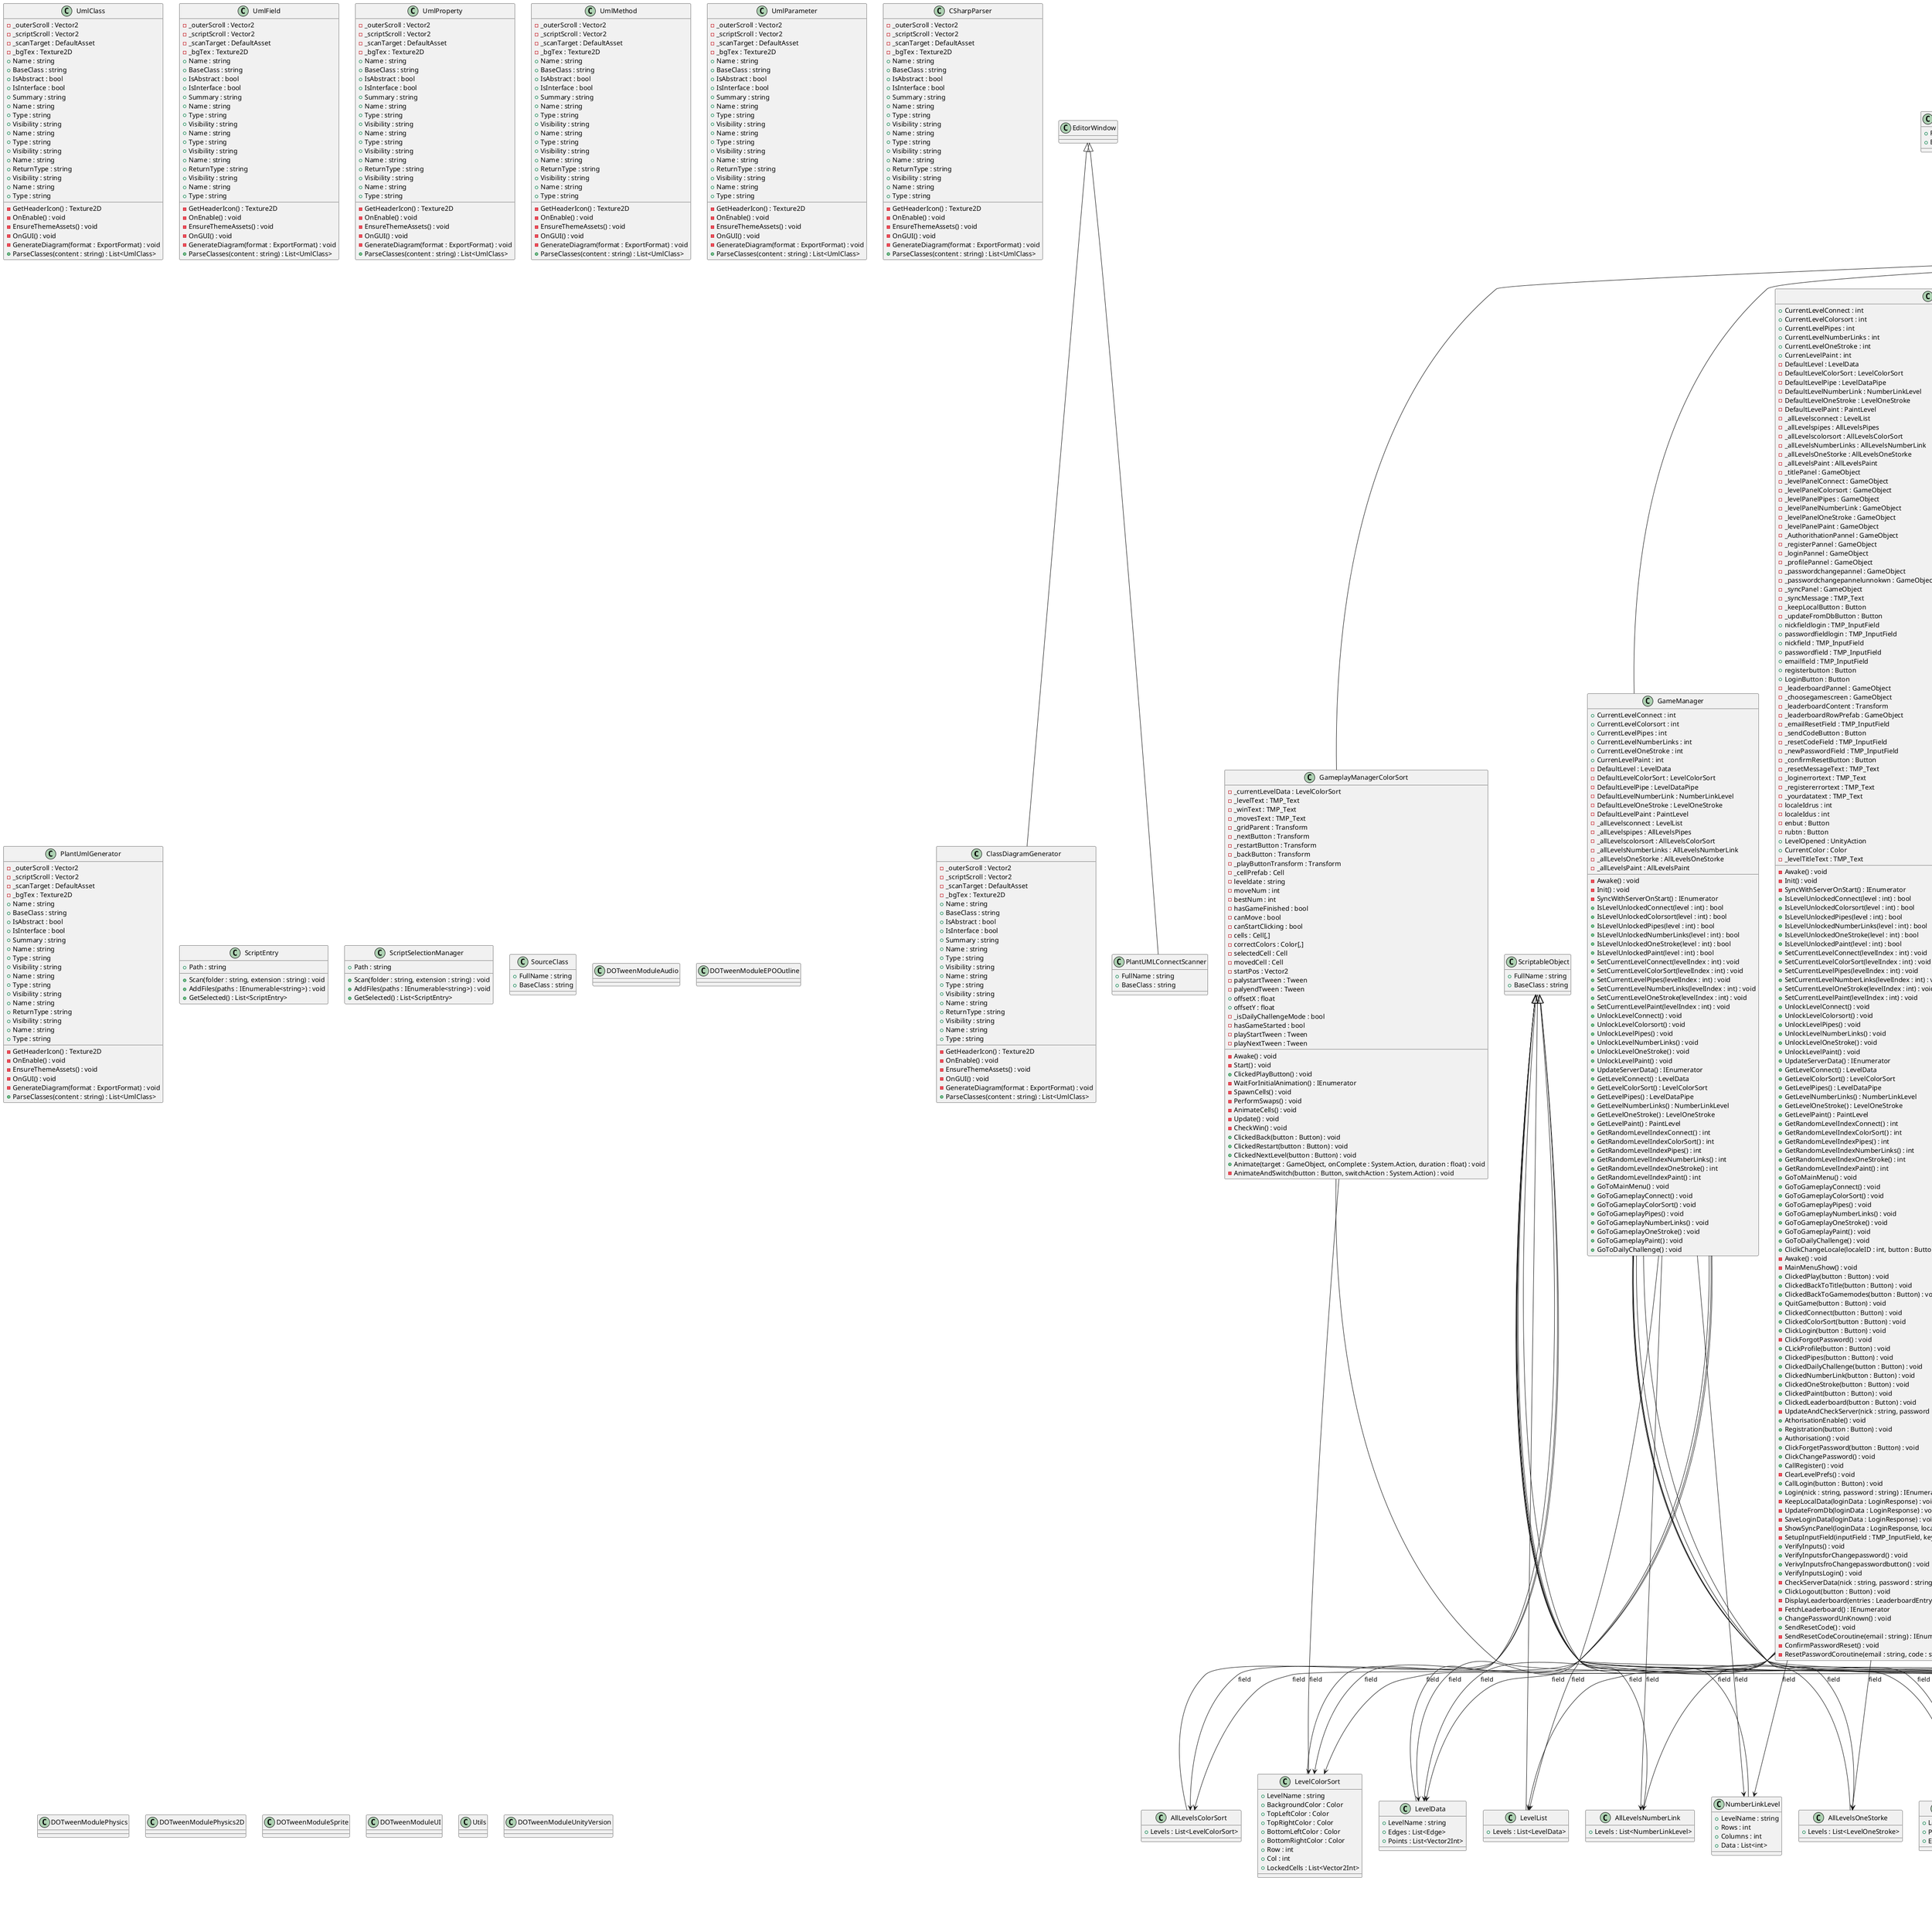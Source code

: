 ﻿@startuml
class ClassDiagramGenerator {
    - _outerScroll : Vector2
    - _scriptScroll : Vector2
    - _scanTarget : DefaultAsset
    - _bgTex : Texture2D
    + Name : string
    + BaseClass : string
    + IsAbstract : bool
    + IsInterface : bool
    + Summary : string
    + Name : string
    + Type : string
    + Visibility : string
    + Name : string
    + Type : string
    + Visibility : string
    + Name : string
    + ReturnType : string
    + Visibility : string
    + Name : string
    + Type : string
    - GetHeaderIcon() : Texture2D
    - OnEnable() : void
    - EnsureThemeAssets() : void
    - OnGUI() : void
    - GenerateDiagram(format : ExportFormat) : void
    + ParseClasses(content : string) : List<UmlClass>
}
class UmlClass {
    - _outerScroll : Vector2
    - _scriptScroll : Vector2
    - _scanTarget : DefaultAsset
    - _bgTex : Texture2D
    + Name : string
    + BaseClass : string
    + IsAbstract : bool
    + IsInterface : bool
    + Summary : string
    + Name : string
    + Type : string
    + Visibility : string
    + Name : string
    + Type : string
    + Visibility : string
    + Name : string
    + ReturnType : string
    + Visibility : string
    + Name : string
    + Type : string
    - GetHeaderIcon() : Texture2D
    - OnEnable() : void
    - EnsureThemeAssets() : void
    - OnGUI() : void
    - GenerateDiagram(format : ExportFormat) : void
    + ParseClasses(content : string) : List<UmlClass>
}
class UmlField {
    - _outerScroll : Vector2
    - _scriptScroll : Vector2
    - _scanTarget : DefaultAsset
    - _bgTex : Texture2D
    + Name : string
    + BaseClass : string
    + IsAbstract : bool
    + IsInterface : bool
    + Summary : string
    + Name : string
    + Type : string
    + Visibility : string
    + Name : string
    + Type : string
    + Visibility : string
    + Name : string
    + ReturnType : string
    + Visibility : string
    + Name : string
    + Type : string
    - GetHeaderIcon() : Texture2D
    - OnEnable() : void
    - EnsureThemeAssets() : void
    - OnGUI() : void
    - GenerateDiagram(format : ExportFormat) : void
    + ParseClasses(content : string) : List<UmlClass>
}
class UmlProperty {
    - _outerScroll : Vector2
    - _scriptScroll : Vector2
    - _scanTarget : DefaultAsset
    - _bgTex : Texture2D
    + Name : string
    + BaseClass : string
    + IsAbstract : bool
    + IsInterface : bool
    + Summary : string
    + Name : string
    + Type : string
    + Visibility : string
    + Name : string
    + Type : string
    + Visibility : string
    + Name : string
    + ReturnType : string
    + Visibility : string
    + Name : string
    + Type : string
    - GetHeaderIcon() : Texture2D
    - OnEnable() : void
    - EnsureThemeAssets() : void
    - OnGUI() : void
    - GenerateDiagram(format : ExportFormat) : void
    + ParseClasses(content : string) : List<UmlClass>
}
class UmlMethod {
    - _outerScroll : Vector2
    - _scriptScroll : Vector2
    - _scanTarget : DefaultAsset
    - _bgTex : Texture2D
    + Name : string
    + BaseClass : string
    + IsAbstract : bool
    + IsInterface : bool
    + Summary : string
    + Name : string
    + Type : string
    + Visibility : string
    + Name : string
    + Type : string
    + Visibility : string
    + Name : string
    + ReturnType : string
    + Visibility : string
    + Name : string
    + Type : string
    - GetHeaderIcon() : Texture2D
    - OnEnable() : void
    - EnsureThemeAssets() : void
    - OnGUI() : void
    - GenerateDiagram(format : ExportFormat) : void
    + ParseClasses(content : string) : List<UmlClass>
}
class UmlParameter {
    - _outerScroll : Vector2
    - _scriptScroll : Vector2
    - _scanTarget : DefaultAsset
    - _bgTex : Texture2D
    + Name : string
    + BaseClass : string
    + IsAbstract : bool
    + IsInterface : bool
    + Summary : string
    + Name : string
    + Type : string
    + Visibility : string
    + Name : string
    + Type : string
    + Visibility : string
    + Name : string
    + ReturnType : string
    + Visibility : string
    + Name : string
    + Type : string
    - GetHeaderIcon() : Texture2D
    - OnEnable() : void
    - EnsureThemeAssets() : void
    - OnGUI() : void
    - GenerateDiagram(format : ExportFormat) : void
    + ParseClasses(content : string) : List<UmlClass>
}
class CSharpParser {
    - _outerScroll : Vector2
    - _scriptScroll : Vector2
    - _scanTarget : DefaultAsset
    - _bgTex : Texture2D
    + Name : string
    + BaseClass : string
    + IsAbstract : bool
    + IsInterface : bool
    + Summary : string
    + Name : string
    + Type : string
    + Visibility : string
    + Name : string
    + Type : string
    + Visibility : string
    + Name : string
    + ReturnType : string
    + Visibility : string
    + Name : string
    + Type : string
    - GetHeaderIcon() : Texture2D
    - OnEnable() : void
    - EnsureThemeAssets() : void
    - OnGUI() : void
    - GenerateDiagram(format : ExportFormat) : void
    + ParseClasses(content : string) : List<UmlClass>
}
class PlantUmlGenerator {
    - _outerScroll : Vector2
    - _scriptScroll : Vector2
    - _scanTarget : DefaultAsset
    - _bgTex : Texture2D
    + Name : string
    + BaseClass : string
    + IsAbstract : bool
    + IsInterface : bool
    + Summary : string
    + Name : string
    + Type : string
    + Visibility : string
    + Name : string
    + Type : string
    + Visibility : string
    + Name : string
    + ReturnType : string
    + Visibility : string
    + Name : string
    + Type : string
    - GetHeaderIcon() : Texture2D
    - OnEnable() : void
    - EnsureThemeAssets() : void
    - OnGUI() : void
    - GenerateDiagram(format : ExportFormat) : void
    + ParseClasses(content : string) : List<UmlClass>
}
class ScriptEntry {
    + Path : string
    + Scan(folder : string, extension : string) : void
    + AddFiles(paths : IEnumerable<string>) : void
    + GetSelected() : List<ScriptEntry>
}
class ScriptSelectionManager {
    + Path : string
    + Scan(folder : string, extension : string) : void
    + AddFiles(paths : IEnumerable<string>) : void
    + GetSelected() : List<ScriptEntry>
}
class AllLevelsColorSort {
    + Levels : List<LevelColorSort>
}
class LevelColorSort {
    + LevelName : string
    + BackgroundColor : Color
    + TopLeftColor : Color
    + TopRightColor : Color
    + BottomLeftColor : Color
    + BottomRightColor : Color
    + Row : int
    + Col : int
    + LockedCells : List<Vector2Int>
}
class LevelData {
    + LevelName : string
    + Edges : List<Edge>
    + Points : List<Vector2Int>
}
class LevelList {
    + Levels : List<LevelData>
}
class AllLevelsNumberLink {
    + Levels : List<NumberLinkLevel>
}
class NumberLinkLevel {
    + LevelName : string
    + Rows : int
    + Columns : int
    + Data : List<int>
}
class AllLevelsOneStorke {
    + Levels : List<LevelOneStroke>
}
class LevelOneStroke {
    + LevelName : string
    + Points : List<Vector4>
    + Edges : List<Vector2Int>
}
class AllLevelsPaint {
    + Levels : List<PaintLevel>
}
class PaintLevel {
    + LevelName : string
    + Row : int
    + Col : int
    + Start : Vector2Int
    + Data : List<int>
}
class AllLevelsPipes {
    + LevelsPipes : List<LevelDataPipe>
}
class LevelDataPipe {
    + LevelName : string
    + Row : int
    + Col : int
    + Data : List<int>
}
class PlantUMLConnectScanner {
    + FullName : string
    + BaseClass : string
}
class SourceClass {
    + FullName : string
    + BaseClass : string
}
class MonoBehaviour {
    + FullName : string
    + BaseClass : string
}
class ScriptableObject {
    + FullName : string
    + BaseClass : string
}
class CertificateHandler {
    + FullName : string
    + BaseClass : string
}
class DOTweenModuleAudio {
}
class DOTweenModuleEPOOutline {
}
class DOTweenModulePhysics {
}
class DOTweenModulePhysics2D {
}
class DOTweenModuleSprite {
}
class DOTweenModuleUI {
}
class Utils {
}
class DOTweenModuleUnityVersion {
}
' DOTweenModuleUnityVersion: </summary>
class DOTweenCYInstruction {
}
class WaitForCompletion {
}
class WaitForRewind {
}
class WaitForKill {
}
class WaitForElapsedLoops {
}
class WaitForPosition {
}
class WaitForStart {
}
class DOTweenModuleUtils {
}
' DOTweenModuleUtils: </summary>
class Physics {
}
class AnimationDotWeen {
    - playStartTween : Tween
    - playNextTween : Tween
    + Animate(target : GameObject, onComplete : System.Action, duration : float) : void
    + AnimateAndSwitch(button : Button, switchAction : System.Action) : void
}
class for {
}
class DBManager {
}
' DBManager: </summary>
class GameManager {
    + CurrentLevelConnect : int
    + CurrentLevelColorsort : int
    + CurrentLevelPipes : int
    + CurrentLevelNumberLinks : int
    + CurrentLevelOneStroke : int
    + CurrenLevelPaint : int
    - DefaultLevel : LevelData
    - DefaultLevelColorSort : LevelColorSort
    - DefaultLevelPipe : LevelDataPipe
    - DefaultLevelNumberLink : NumberLinkLevel
    - DefaultLevelOneStroke : LevelOneStroke
    - DefaultLevelPaint : PaintLevel
    - _allLevelsconnect : LevelList
    - _allLevelspipes : AllLevelsPipes
    - _allLevelscolorsort : AllLevelsColorSort
    - _allLevelsNumberLinks : AllLevelsNumberLink
    - _allLevelsOneStorke : AllLevelsOneStorke
    - _allLevelsPaint : AllLevelsPaint
    - Awake() : void
    - Init() : void
    - SyncWithServerOnStart() : IEnumerator
    + IsLevelUnlockedConnect(level : int) : bool
    + IsLevelUnlockedColorsort(level : int) : bool
    + IsLevelUnlockedPipes(level : int) : bool
    + IsLevelUnlockedNumberLinks(level : int) : bool
    + IsLevelUnlockedOneStroke(level : int) : bool
    + IsLevelUnlockedPaint(level : int) : bool
    + SetCurrentLevelConnect(levelIndex : int) : void
    + SetCurrentLevelColorSort(levelIndex : int) : void
    + SetCurrentLevelPipes(levelIndex : int) : void
    + SetCurrentLevelNumberLinks(levelIndex : int) : void
    + SetCurrentLevelOneStroke(levelIndex : int) : void
    + SetCurrentLevelPaint(levelIndex : int) : void
    + UnlockLevelConnect() : void
    + UnlockLevelColorsort() : void
    + UnlockLevelPipes() : void
    + UnlockLevelNumberLinks() : void
    + UnlockLevelOneStroke() : void
    + UnlockLevelPaint() : void
    + UpdateServerData() : IEnumerator
    + GetLevelConnect() : LevelData
    + GetLevelColorSort() : LevelColorSort
    + GetLevelPipes() : LevelDataPipe
    + GetLevelNumberLinks() : NumberLinkLevel
    + GetLevelOneStroke() : LevelOneStroke
    + GetLevelPaint() : PaintLevel
    + GetRandomLevelIndexConnect() : int
    + GetRandomLevelIndexColorSort() : int
    + GetRandomLevelIndexPipes() : int
    + GetRandomLevelIndexNumberLinks() : int
    + GetRandomLevelIndexOneStroke() : int
    + GetRandomLevelIndexPaint() : int
    + GoToMainMenu() : void
    + GoToGameplayConnect() : void
    + GoToGameplayColorSort() : void
    + GoToGameplayPipes() : void
    + GoToGameplayNumberLinks() : void
    + GoToGameplayOneStroke() : void
    + GoToGameplayPaint() : void
    + GoToDailyChallenge() : void
}
' GameManager: </summary>
class BypassCertificate {
    + CurrentLevelConnect : int
    + CurrentLevelColorsort : int
    + CurrentLevelPipes : int
    + CurrentLevelNumberLinks : int
    + CurrentLevelOneStroke : int
    + CurrenLevelPaint : int
    - DefaultLevel : LevelData
    - DefaultLevelColorSort : LevelColorSort
    - DefaultLevelPipe : LevelDataPipe
    - DefaultLevelNumberLink : NumberLinkLevel
    - DefaultLevelOneStroke : LevelOneStroke
    - DefaultLevelPaint : PaintLevel
    - _allLevelsconnect : LevelList
    - _allLevelspipes : AllLevelsPipes
    - _allLevelscolorsort : AllLevelsColorSort
    - _allLevelsNumberLinks : AllLevelsNumberLink
    - _allLevelsOneStorke : AllLevelsOneStorke
    - _allLevelsPaint : AllLevelsPaint
    - Awake() : void
    - Init() : void
    - SyncWithServerOnStart() : IEnumerator
    + IsLevelUnlockedConnect(level : int) : bool
    + IsLevelUnlockedColorsort(level : int) : bool
    + IsLevelUnlockedPipes(level : int) : bool
    + IsLevelUnlockedNumberLinks(level : int) : bool
    + IsLevelUnlockedOneStroke(level : int) : bool
    + IsLevelUnlockedPaint(level : int) : bool
    + SetCurrentLevelConnect(levelIndex : int) : void
    + SetCurrentLevelColorSort(levelIndex : int) : void
    + SetCurrentLevelPipes(levelIndex : int) : void
    + SetCurrentLevelNumberLinks(levelIndex : int) : void
    + SetCurrentLevelOneStroke(levelIndex : int) : void
    + SetCurrentLevelPaint(levelIndex : int) : void
    + UnlockLevelConnect() : void
    + UnlockLevelColorsort() : void
    + UnlockLevelPipes() : void
    + UnlockLevelNumberLinks() : void
    + UnlockLevelOneStroke() : void
    + UnlockLevelPaint() : void
    + UpdateServerData() : IEnumerator
    + GetLevelConnect() : LevelData
    + GetLevelColorSort() : LevelColorSort
    + GetLevelPipes() : LevelDataPipe
    + GetLevelNumberLinks() : NumberLinkLevel
    + GetLevelOneStroke() : LevelOneStroke
    + GetLevelPaint() : PaintLevel
    + GetRandomLevelIndexConnect() : int
    + GetRandomLevelIndexColorSort() : int
    + GetRandomLevelIndexPipes() : int
    + GetRandomLevelIndexNumberLinks() : int
    + GetRandomLevelIndexOneStroke() : int
    + GetRandomLevelIndexPaint() : int
    + GoToMainMenu() : void
    + GoToGameplayConnect() : void
    + GoToGameplayColorSort() : void
    + GoToGameplayPipes() : void
    + GoToGameplayNumberLinks() : void
    + GoToGameplayOneStroke() : void
    + GoToGameplayPaint() : void
    + GoToDailyChallenge() : void
}
class MainMenuManager {
    - _titlePanel : GameObject
    - _levelPanelConnect : GameObject
    - _levelPanelColorsort : GameObject
    - _levelPanelPipes : GameObject
    - _levelPanelNumberLink : GameObject
    - _levelPanelOneStroke : GameObject
    - _levelPanelPaint : GameObject
    - _AuthorithationPannel : GameObject
    - _registerPannel : GameObject
    - _loginPannel : GameObject
    - _profilePannel : GameObject
    - _passwordchangepannel : GameObject
    - _passwordchangepannelunnokwn : GameObject
    - _syncPanel : GameObject
    - _syncMessage : TMP_Text
    - _keepLocalButton : Button
    - _updateFromDbButton : Button
    + nickfieldlogin : TMP_InputField
    + passwordfieldlogin : TMP_InputField
    + nickfield : TMP_InputField
    + passwordfield : TMP_InputField
    + emailfield : TMP_InputField
    + registerbutton : Button
    + LoginButton : Button
    - _leaderboardPannel : GameObject
    - _choosegamescreen : GameObject
    - _leaderboardContent : Transform
    - _leaderboardRowPrefab : GameObject
    - _emailResetField : TMP_InputField
    - _sendCodeButton : Button
    - _resetCodeField : TMP_InputField
    - _newPasswordField : TMP_InputField
    - _confirmResetButton : Button
    - _resetMessageText : TMP_Text
    - _loginerrortext : TMP_Text
    - _registererrortext : TMP_Text
    - _yourdatatext : TMP_Text
    - localeIdrus : int
    - localeIdus : int
    - enbut : Button
    - rubtn : Button
    + LevelOpened : UnityAction
    + CurrentColor : Color
    - _levelTitleText : TMP_Text
    + CliclkChangeLocale(localeID : int, button : Button) : void
    - Awake() : void
    - MainMenuShow() : void
    + ClickedPlay(button : Button) : void
    + ClickedBackToTitle(button : Button) : void
    + ClickedBackToGamemodes(button : Button) : void
    + QuitGame(button : Button) : void
    + ClickedConnect(button : Button) : void
    + ClickedColorSort(button : Button) : void
    + ClickLogin(button : Button) : void
    - ClickForgotPassword() : void
    + CLickProfile(button : Button) : void
    + ClickedPipes(button : Button) : void
    + ClickedDailyChallenge(button : Button) : void
    + ClickedNumberLink(button : Button) : void
    + ClickedOneStroke(button : Button) : void
    + ClickedPaint(button : Button) : void
    + ClickedLeaderboard(button : Button) : void
    - UpdateAndCheckServer(nick : string, password : string) : IEnumerator
    + AthorisationEnable() : void
    + Registration(button : Button) : void
    + Authorisation() : void
    + ClickForgetPassword(button : Button) : void
    + ClickChangePassword() : void
    + CallRegister() : void
    - ClearLevelPrefs() : void
    + CallLogin(button : Button) : void
    + Login(nick : string, password : string) : IEnumerator
    - KeepLocalData(loginData : LoginResponse) : void
    - UpdateFromDb(loginData : LoginResponse) : void
    - SaveLoginData(loginData : LoginResponse) : void
    - ShowSyncPanel(loginData : LoginResponse, localColorsort : int, localConnect : int, localPipes : int) : void
    - SetupInputField(inputField : TMP_InputField, keyboardType : TouchScreenKeyboardType, isPassword : bool) : void
    + VerifyInputs() : void
    + VerifyInputsforChangepassword() : void
    + VerivyInputsfroChangepasswordbutton() : void
    + VerifyInputsLogin() : void
    - CheckServerData(nick : string, password : string) : IEnumerator
    + ClickLogout(button : Button) : void
    - DisplayLeaderboard(entries : LeaderboardEntry[]) : void
    - FetchLeaderboard() : IEnumerator
    + ChangePasswordUnKnown() : void
    + SendResetCode() : void
    - SendResetCodeCoroutine(email : string) : IEnumerator
    - ConfirmPasswordReset() : void
    - ResetPasswordCoroutine(email : string, code : string, newPassword : string) : IEnumerator
}
' MainMenuManager: </summary>
class BypassCertificate {
    - _titlePanel : GameObject
    - _levelPanelConnect : GameObject
    - _levelPanelColorsort : GameObject
    - _levelPanelPipes : GameObject
    - _levelPanelNumberLink : GameObject
    - _levelPanelOneStroke : GameObject
    - _levelPanelPaint : GameObject
    - _AuthorithationPannel : GameObject
    - _registerPannel : GameObject
    - _loginPannel : GameObject
    - _profilePannel : GameObject
    - _passwordchangepannel : GameObject
    - _passwordchangepannelunnokwn : GameObject
    - _syncPanel : GameObject
    - _syncMessage : TMP_Text
    - _keepLocalButton : Button
    - _updateFromDbButton : Button
    + nickfieldlogin : TMP_InputField
    + passwordfieldlogin : TMP_InputField
    + nickfield : TMP_InputField
    + passwordfield : TMP_InputField
    + emailfield : TMP_InputField
    + registerbutton : Button
    + LoginButton : Button
    - _leaderboardPannel : GameObject
    - _choosegamescreen : GameObject
    - _leaderboardContent : Transform
    - _leaderboardRowPrefab : GameObject
    - _emailResetField : TMP_InputField
    - _sendCodeButton : Button
    - _resetCodeField : TMP_InputField
    - _newPasswordField : TMP_InputField
    - _confirmResetButton : Button
    - _resetMessageText : TMP_Text
    - _loginerrortext : TMP_Text
    - _registererrortext : TMP_Text
    - _yourdatatext : TMP_Text
    - localeIdrus : int
    - localeIdus : int
    - enbut : Button
    - rubtn : Button
    + LevelOpened : UnityAction
    + CurrentColor : Color
    - _levelTitleText : TMP_Text
    + CliclkChangeLocale(localeID : int, button : Button) : void
    - Awake() : void
    - MainMenuShow() : void
    + ClickedPlay(button : Button) : void
    + ClickedBackToTitle(button : Button) : void
    + ClickedBackToGamemodes(button : Button) : void
    + QuitGame(button : Button) : void
    + ClickedConnect(button : Button) : void
    + ClickedColorSort(button : Button) : void
    + ClickLogin(button : Button) : void
    - ClickForgotPassword() : void
    + CLickProfile(button : Button) : void
    + ClickedPipes(button : Button) : void
    + ClickedDailyChallenge(button : Button) : void
    + ClickedNumberLink(button : Button) : void
    + ClickedOneStroke(button : Button) : void
    + ClickedPaint(button : Button) : void
    + ClickedLeaderboard(button : Button) : void
    - UpdateAndCheckServer(nick : string, password : string) : IEnumerator
    + AthorisationEnable() : void
    + Registration(button : Button) : void
    + Authorisation() : void
    + ClickForgetPassword(button : Button) : void
    + ClickChangePassword() : void
    + CallRegister() : void
    - ClearLevelPrefs() : void
    + CallLogin(button : Button) : void
    + Login(nick : string, password : string) : IEnumerator
    - KeepLocalData(loginData : LoginResponse) : void
    - UpdateFromDb(loginData : LoginResponse) : void
    - SaveLoginData(loginData : LoginResponse) : void
    - ShowSyncPanel(loginData : LoginResponse, localColorsort : int, localConnect : int, localPipes : int) : void
    - SetupInputField(inputField : TMP_InputField, keyboardType : TouchScreenKeyboardType, isPassword : bool) : void
    + VerifyInputs() : void
    + VerifyInputsforChangepassword() : void
    + VerivyInputsfroChangepasswordbutton() : void
    + VerifyInputsLogin() : void
    - CheckServerData(nick : string, password : string) : IEnumerator
    + ClickLogout(button : Button) : void
    - DisplayLeaderboard(entries : LeaderboardEntry[]) : void
    - FetchLeaderboard() : IEnumerator
    + ChangePasswordUnKnown() : void
    + SendResetCode() : void
    - SendResetCodeCoroutine(email : string) : IEnumerator
    - ConfirmPasswordReset() : void
    - ResetPasswordCoroutine(email : string, code : string, newPassword : string) : IEnumerator
}
class SoundManager {
    - _effectSource : AudioSource
    - Awake() : void
    + PlaySound(clip : AudioClip) : void
}
class Cell {
    + Color : Color
    + Position : Vector2Int
    + startAnimation : Tween
    + startMoveAnimation : Tween
    + selectedMoveAnimation : Tween
    + moveAnimation : Tween
    - _bgSprite : SpriteRenderer
    - _lockIcon : SpriteRenderer
    - _isLocked : bool
    + Init(color : Color, x : int, y : int, offsetX : float, offsetY : float, isLocked : bool) : void
    + AnimateStartPosition(offsetX : float, offsetY : float) : void
    + GameFinished() : void
    + SelectedMoveStart() : void
    + SelectedMoveEnd() : void
    + SelectedMove(offset : Vector2) : void
    + MoveEnd() : void
    - UpdateLockIcon() : void
}
' Cell: </summary>
class GameplayManagerColorSort {
    - _currentLevelData : LevelColorSort
    - _levelText : TMP_Text
    - _winText : TMP_Text
    - _movesText : TMP_Text
    - _gridParent : Transform
    - _nextButton : Transform
    - _restartButton : Transform
    - _backButton : Transform
    - _playButtonTransform : Transform
    - _cellPrefab : Cell
    - leveldate : string
    - moveNum : int
    - bestNum : int
    - hasGameFinished : bool
    - canMove : bool
    - canStartClicking : bool
    - cells : Cell[,]
    - correctColors : Color[,]
    - selectedCell : Cell
    - movedCell : Cell
    - startPos : Vector2
    - palystartTween : Tween
    - palyendTween : Tween
    + offsetX : float
    + offsetY : float
    - _isDailyChallengeMode : bool
    - hasGameStarted : bool
    - playStartTween : Tween
    - playNextTween : Tween
    - Awake() : void
    - Start() : void
    + ClickedPlayButton() : void
    - WaitForInitialAnimation() : IEnumerator
    - SpawnCells() : void
    - PerformSwaps() : void
    - AnimateCells() : void
    - Update() : void
    - CheckWin() : void
    + ClickedBack(button : Button) : void
    + ClickedRestart(button : Button) : void
    + ClickedNextLevel(button : Button) : void
    + Animate(target : GameObject, onComplete : System.Action, duration : float) : void
    - AnimateAndSwitch(button : Button, switchAction : System.Action) : void
}
' GameplayManagerColorSort: </summary>
class LevelButtonColorsort {
    - _button : Button
    - _inactiveColor : Color
    - _image : Image
    - isLevelUnlocked : bool
    - currentLevel : int
    - Awake() : void
    - OnEnable() : void
    - OnDisable() : void
    - LevelOpened() : void
    - Clicked() : void
}
class GameplayManager {
    + hasGameFinished : bool
    - playStartTween : Tween
    - playNextTween : Tween
    - _titleText : TMP_Text
    - _clickHighlight : SpriteRenderer
    - _nextLevelButton : GameObject
    - _restartButton : GameObject
    - _backButton : GameObject
    - _isDailyChallengeMode : bool
    - CurrentLevelData : LevelData
    - _nodePrefab : Node
    - _nodes : List<Node>
    + NodeColors : List<Color>
    - startNode : Node
    - Awake() : void
    - SpawndBoard() : void
    - AdjustCameraToFitBoard(currentLevelSize : int) : void
    - SpawnNodes() : void
    + GetHighLightColor(colorId : int) : Color
    + GetColorId(i : int, j : int) : int
    - Update() : void
    - IsWithinBoardBounds(position : Vector2Int) : bool
    - CheckWin() : void
    - AreNodesConnected(start : Node, end : Node, visited : HashSet<Node>) : bool
    + ClickedBack(button : Button) : void
    + ClickedRestart(button : Button) : void
    + ClickedNextLevel(button : Button) : void
    + Animate(target : GameObject, onComplete : System.Action, duration : float) : void
    - AnimateAndSwitch(button : Button, switchAction : System.Action) : void
}
' GameplayManager: </summary>
class LevelButtonConnect {
    - _button : Button
    - _inactiveColor : Color
    - _image : Image
    - isLevelUnlocked : bool
    - currentLevel : int
    - Awake() : void
    - OnEnable() : void
    - OnDisable() : void
    - LevelOpened() : void
    - Clicked() : void
}
' LevelButtonConnect: </summary>
class Node {
    - _point : GameObject
    - _topEdge : GameObject
    - _bottomEdge : GameObject
    - _leftEdge : GameObject
    - _rightEdge : GameObject
    - _highlight : GameObject
    + colorId : int
    + ConnectedNodes : List<Node>
    + Pos2D : Vector2Int { get; set; }
    ~ Init() : void
    + SetColorForPoint(colorIdForSpawnNode : int) : void
    + SetEdge(offset : Vector2Int, node : Node) : void
    + UpdateInput(connectedNode : Node) : void
    - WouldCreateCycle(connectedNode : Node) : bool
    - CheckCycle(node : Node, visited : HashSet<Node>) : bool
    - AddEdge(connectedNode : Node) : void
    - DeleteChain(startNode : Node, visited : HashSet<Node>) : void
    - RemoveEdge(node : Node) : void
    - RemoveConnection(startNode : Node, targetNode : Node) : void
    - RemoveChainToStart(targetNode : Node) : void
    - DeleteNode() : void
    + IsConnectedToEndNode(checkedNode : List<Node>) : bool
    - FindStartNode(node : Node, visited : HashSet<Node>) : Node
    - CollectChainToTarget(current : Node, target : Node, nodesToRemove : List<Node>, visited : HashSet<Node>) : void
    ~ SolveHighlight() : void
    - CollectChain(current : Node, visited : HashSet<Node>, allNodes : List<Node>) : void
}
class LeaderboardEntry {
    + Nick : string { get; set; }
    + TotalScore : int { get; set; }
}
class LeaderboardResponse {
    + Status : string { get; set; }
    + Leaderboard : LeaderboardEntry[] { get; set; }
}
' LeaderboardResponse: </summary>
class LoginResponse {
    + Status : string { get; set; }
    + Nick : string { get; set; }
    + Email : string { get; set; }
    + InfinityScore : int { get; set; }
    + ColorsortLevels : int { get; set; }
    + LevelScore : int { get; set; }
    + ConnectLevels : int { get; set; }
    + PipesLevels : int { get; set; }
    + NumberLinksLevels : int { get; set; }
    + OneStrokeLevels : int { get; set; }
    + PaintLevels : int { get; set; }
}
' LoginResponse: </summary>
class ResetResponse {
    + Status : string { get; set; }
    + Message : string { get; set; }
}
' ResetResponse: </summary>
class UpdateResponse {
    + Status : string { get; set; }
    + Message : string { get; set; }
}
class DailyChallengeManager {
    - _timerText : TMP_Text
    - _winText : TMP_Text
    - _challengeUI : GameObject
    - playStartTween : Tween
    - _timer : float
    - _isTimerRunning : bool
    - _CurrentModeIndex : int
    - _hasChallengeFinished : bool
    - _pipesLevel : int
    - _colorSortLevel : int
    - _connectLevel : int
    - _oneStrokeLevel : int
    - _paintLevel : int
    - _numberlinkLevel : int
    - Awake() : void
    - Start() : void
    - Update() : void
    - StartChallenge() : void
    - ClearPreviousLevelObjects() : void
    - LoadCurrentMode() : void
    + OnModeCompleted() : void
    - CompleteChallenge() : void
    - UpdateServerAndReturn() : IEnumerator
    - CalculateDailyScore(timeTaken : float) : int
    - UpdateTimerText() : void
    - IsChallengeAvailable() : bool
    - ResetChallenge() : void
    + ClickedBack(button : UnityEngine.UI.Button) : void
    - ReturnToMainMenu() : void
    + Animate(target : UnityEngine.GameObject, onComplete : Action, duration : float) : void
    - AnimateAndSwitch(button : UnityEngine.UI.Button, switchAction : Action) : void
}
' DailyChallengeManager: </summary>
class CellNumberlink {
    + Row : int
    + Column : int
    - _numberText : TMP_Text
    - _cellSprite : SpriteRenderer
    - _right1 : GameObject
    - _right2 : GameObject
    - _top1 : GameObject
    - _top2 : GameObject
    - _left1 : GameObject
    - _left2 : GameObject
    - _bottom1 : GameObject
    - _bottom2 : GameObject
    - _defaultColor : Color
    - _solvedColor : Color
    - _inCorrectColor : Color
    - number : int
    + Init(row : int, col : int, num : int) : void
    + Init() : void
    + AddEdge(direction : int) : void
    + RemoveEdge(direction : int) : void
    + RemoveAllEdges() : void
    - ChangeSpriteSize(sprite : SpriteRenderer, size : float) : void
    + IsValidCell(cell : CellNumberlink, direction : int) : bool
    - StretchEdgeFromStart(sprite : SpriteRenderer, offset : Vector2Int) : void
}
' CellNumberlink: </summary>
class GameplayNumberlink {
    + hasGameFinished : bool
    - _levelLocalized : LocalizedString
    - playStartTween : Tween
    - _cellprefab : CellNumberlink
    - _bgSprite : SpriteRenderer
    - _highlightSprite : SpriteRenderer
    - _highlightSize : Vector2
    - _levelData : LevelDataNumberLinks
    - _cellGap : float
    - _cellSize : float
    - _levelGap : float
    - _winText : GameObject
    - _nextLevelButton : GameObject
    - _restartButton : GameObject
    - _backButton : GameObject
    - _titleText : TMP_Text
    - _isDailyChallengeMode : bool
    - leveGrid : int[,]
    - cellGrid : CellNumberlink[,]
    - startCell : CellNumberlink
    - startPos : Vector2
    + data : List<int>
    - Awake() : void
    - SpawnLevel() : void
    - Update() : void
    - TryRemoveEdgeAtMouse(mousePos : Vector3) : void
    - RemoveEdgesAround(cell : CellNumberlink) : void
    - Checkwin() : void
    + ClickedRestart(button : Button) : void
    + ClickedNextLevel(button : Button) : void
    + ClickedBack(button : Button) : void
    - GetDirectionIndex(offsetDirection : Vector2Int) : int
    - GetOffset(offset : Vector2, offsetDirection : Vector2Int) : float
    - GetDirection(offset : Vector2) : Vector2Int
    + GetAdjacentCell(row : int, col : int, direction : int) : CellNumberlink
    + IsValid(pos : Vector2Int) : bool
    + Animate(target : GameObject, onComplete : System.Action, duration : float) : void
    - AnimateAndSwitch(button : Button, switchAction : System.Action) : void
}
' GameplayNumberlink: </summary>
class LevelButtonNumberLinks {
    - _button : Button
    - _levelText : TMP_Text
    - _inactiveColor : Color
    - _image : Image
    - isLevelUnlocked : bool
    - currentLevel : int
    - Awake() : void
    - Start() : void
    - OnDisable() : void
    - LevelOpened() : void
    - Clicked() : void
}
class EdgeOneStroke {
    + Filled : bool
    - _line : LineRenderer
    - _startColor : Gradient
    - _activeColor : Gradient
    + Init(start : Vector3, end : Vector3) : void
    + Add() : void
}
class GameplayManagerOneStroke {
    - _levelLocalized : LocalizedString
    - _winText : GameObject
    - _nextLevelButton : GameObject
    - _restartButton : GameObject
    - _backButton : GameObject
    - _titleText : TMP_Text
    - _isDailyChallengeMode : bool
    - _level : LevelOneStroke
    - _edgePrefab : EdgeOneStroke
    - _pointPrefab : PointOneStroke
    - _highlight : LineRenderer
    - currentId : int
    - hasGameFinished : bool
    - playStartTween : Tween
    - Awake() : void
    - Start() : void
    - SpawnLevel() : void
    - CheckWin() : void
    - Update() : void
    - IsStartAdd() : bool
    - IsEndAdd() : bool
    + Animate(target : GameObject, onComplete : System.Action, duration : float) : void
    - AnimateAndSwitch(button : Button, switchAction : System.Action) : void
    + ClickedBack(button : Button) : void
    + ClickedRestart(button : Button) : void
    + ClickedNextLevel(button : Button) : void
    - ClearLevel() : void
}
class LevelGenerator {
    - _isDailyChallengeMode : bool
    - _level : LevelOneStroke
    - _edgePrefab : EdgeOneStroke
    - _pointPrefab : PointOneStroke
    - currentId : int
    - hasGameFinished : bool
    - Awake() : void
    - SpawnLevel() : void
    - CheckWin() : void
    - Update() : void
    - IsStartAdd() : bool
    - IsEndAdd() : bool
    - CreateLevel() : void
}
' LevelGenerator: </summary>
class NewBehaviourScript {
}
class OneStrokeLevelButtonScript {
    - _button : Button
    - _levelText : TMP_Text
    - _inactiveColor : Color
    - _image : Image
    - isLevelUnlocked : bool
    - currentLevel : int
    - Awake() : void
    - Start() : void
    - OnDisable() : void
    - LevelOpened() : void
    - Clicked() : void
}
' OneStrokeLevelButtonScript: </summary>
class PointOneStroke {
    + Id : int
    + Position : Vector3
    + Init(pos : Vector3, id : int) : void
}
class BlockPaint {
    + Blocked : bool
    + Filled : bool
    - _blockSprite : SpriteRenderer
    - _emptyColor : Color
    - _blockedColor : Color
    - _activeColor : Color
    + Init(fill : int) : void
    + Add() : void
}
' BlockPaint: </summary>
class GameplayManagerPaint {
    + CanClick : bool
    - _levelLocalized : LocalizedString
    - _level : PaintLevel
    - _blockPrefab : BlockPaint
    - _player : PlayerPaint
    - _winText : GameObject
    - _nextLevelButton : GameObject
    - _restartButton : GameObject
    - _backButton : GameObject
    - _titleText : TMP_Text
    - blocks : BlockPaint[,]
    - hasGameFinished : bool
    - playStartTween : Tween
    - _isDailyChallengeMode : bool
    - Awake() : void
    - SpawnLevel() : void
    - Update() : void
    - GetDirection() : Vector2Int
    - GetOffsetEndPos(direction : Vector2Int) : Vector2Int
    - IsValid(pos : Vector2Int) : bool
    + HighLightBlock(pos : Vector2Int) : void
    + CheckWin() : void
    + ClickedRestart(button : Button) : void
    + ClickedNextLevel(button : Button) : void
    + ClickedBack(button : Button) : void
    - Animate(target : GameObject, onComplete : System.Action, duration : float) : void
    - AnimateAndSwitch(button : Button, switchAction : System.Action) : void
}
' GameplayManagerPaint: </summary>
class LevelButtonPaint {
    - _button : Button
    - _levelText : TMP_Text
    - _inactiveColor : Color
    - _image : Image
    - isLevelUnlocked : bool
    - currentLevel : int
    - Awake() : void
    - Start() : void
    - OnDisable() : void
    - LevelOpened() : void
    - Clicked() : void
}
' LevelButtonPaint: </summary>
class PaintLevelGenerator {
    - _level : PaintLevel
    - _blockPrefab : BlockPaint
    - _player : PlayerPaint
    - blocks : BlockPaint[,]
    - Awake() : void
    - CreateLevel() : void
    - SpawnLevel() : void
    - Update() : void
    - HandleLeftClick() : void
    - HandleRightClick() : void
    - IsValid(pos : Vector2Int) : bool
}
' PaintLevelGenerator: </summary>
class PlayerPaint {
    + Pos : Vector2Int
    - _speedCurve : AnimationCurve
    - maxRow : int
    - maxCol : int
    + Init(start : Vector2Int, rowCount : int, colCount : int) : void
    + Move(offset : Vector2Int, distance : int) : IEnumerator
}
' PlayerPaint: </summary>
class GameplayManagerPipes {
    - _titleText : TMP_Text
    - _winText : TMP_Text
    - _cellPrefab : Pipe
    - _nextLevelButton : GameObject
    - _restartButton : GameObject
    - _backButton : GameObject
    - playStartTween : Tween
    - playNextTween : Tween
    - titleTween : Tween
    - buttonPulseTween : Tween
    - hasGameFinished : bool
    - pipes : Pipe[,]
    - startPipes : List<Pipe>
    - _isDailyChallengeMode : bool
    - _currentLevelData : LevelDataPipe
    - Awake() : void
    - SpawnLevel() : void
    - Update() : void
    - ShowHint() : IEnumerator
    - CheckFill() : void
    - CheckWin() : void
    + ClickedBack(button : UnityEngine.UI.Button) : void
    + ClickedRestart(button : Button) : void
    + ClickedNextLevel(button : UnityEngine.UI.Button) : void
    + Animate(target : GameObject, onComplete : System.Action, duration : float) : void
    - AnimateAndSwitch(button : Button, switchAction : System.Action) : void
}
' GameplayManagerPipes: </summary>
class LevelButtonPipes {
    - _button : Button
    - _inactiveColor : Color
    - _image : Image
    - isLevelUnlocked : bool
    - currentLevel : int
    - Awake() : void
    - OnEnable() : void
    - OnDisable() : void
    - LevelOpened() : void
    - Clicked() : void
}
class Pipe {
    + IsFilled : bool
    + PipeType : int
    - rotation : int
    - emptySprite : SpriteRenderer
    - filledSprite : SpriteRenderer
    - connectBoxes : List<Transform>
    ~ Init(pipe : int) : void
    + UpdateInput() : void
    + UpdateFilled() : void
    + ConnectedPipes() : List<Pipe>
}
class Benchmark01_UGUI {
    + canvas : Canvas
    + TMProFont : TMP_FontAsset
    + TextMeshFont : Font
    - m_textMeshPro : TextMeshProUGUI
    - m_textContainer : TextContainer
    - m_textMesh : Text
    - m_string : string
    - m_frame : int
    - m_material01 : Material
    - m_material02 : Material
}
class Benchmark02 {
    + IsTextObjectScaleStatic : bool
    - floatingText_Script : TextMeshProFloatingText
}
class Benchmark03 {
    + Benchmark : BenchmarkType
    + SourceFont : Font
}
class Benchmark04 {
    - m_Transform : Transform
    - floatingText_Script : TextMeshProFloatingText
    + material : Material
}
class CameraController {
    - cameraTransform : Transform
    - dummyTarget : Transform
    + CameraTarget : Transform
    - previousSmoothing : bool
    - desiredPosition : Vector3
    - mouseX : float
    - mouseY : float
    - moveVector : Vector3
    - mouseWheel : float
    - prev_ZoomDelta : float
}
class ChatController {
    + ChatInputField : TMP_InputField
    + ChatDisplayOutput : TMP_Text
    + ChatScrollbar : Scrollbar
}
class DropdownSample {
    + OnButtonClick() : void
}
class EnvMapAnimator {
    - TranslationSpeeds : Vector3
    + RotationSpeeds : Vector3
    - m_textMeshPro : TMP_Text
    - m_material : Material
}
class ObjectSpin {
    - m_transform : Transform
    - m_time : float
    - m_prevPOS : Vector3
    - m_initial_Rotation : Vector3
    - m_initial_Position : Vector3
    - m_lightColor : Color32
    + Motion : MotionType
}
class ShaderPropAnimator {
    - m_Renderer : Renderer
    - m_Material : Material
    + GlowCurve : AnimationCurve
    + m_frame : float
}
class SimpleScript {
    - m_textMeshPro : TextMeshPro
    - m_FontAsset : TMP_FontAsset
    - m_frame : float
}
class SkewTextExample {
    - m_TextComponent : TMP_Text
    - CopyAnimationCurve(curve : AnimationCurve) : AnimationCurve
}
class TeleType {
    - m_textMeshPro : TMP_Text
}
class TextConsoleSimulator {
    - m_TextComponent : TMP_Text
    - hasTextChanged : bool
}
class TextMeshProFloatingText {
    + TheFont : Font
    - m_floatingText : GameObject
    - m_textMeshPro : TextMeshPro
    - m_textMesh : TextMesh
    - m_transform : Transform
    - m_floatingText_Transform : Transform
    - m_cameraTransform : Transform
    + SpawnType : int
    + IsTextObjectScaleStatic : bool
    + DisplayTextMeshProFloatingText() : IEnumerator
    + DisplayTextMeshFloatingText() : IEnumerator
}
class TextMeshSpawner {
    + TheFont : Font
    - floatingText_Script : TextMeshProFloatingText
}
class TMPro_InstructionOverlay {
    - m_TextMeshPro : TextMeshPro
    - m_textContainer : TextContainer
    - m_frameCounter_transform : Transform
    - m_camera : Camera
    - last_AnchorPosition : FpsCounterAnchorPositions
}
class TMP_DigitValidator {
}
class TMP_ExampleScript_01 {
    + ObjectType : objectType
    + isStatic : bool
    - m_text : TMP_Text
    - m_inputfield : TMP_InputField
    - count : int
}
class TMP_FrameRateCounter {
    - htmlColorTag : string
    - m_TextMeshPro : TextMeshPro
    - m_frameCounter_transform : Transform
    - m_camera : Camera
    - last_AnchorPosition : FpsCounterAnchorPositions
}
class TMP_PhoneNumberValidator {
}
class TMP_TextEventCheck {
    + TextEventHandler : TMP_TextEventHandler
    - m_TextComponent : TMP_Text
}
class TMP_TextEventHandler {
    - m_TextComponent : TMP_Text
    - m_Camera : Camera
    - m_Canvas : Canvas
    + OnPointerEnter(eventData : PointerEventData) : void
    + OnPointerExit(eventData : PointerEventData) : void
    - SendOnCharacterSelection(character : char, characterIndex : int) : void
    - SendOnSpriteSelection(character : char, characterIndex : int) : void
    - SendOnWordSelection(word : string, charIndex : int, length : int) : void
    - SendOnLineSelection(line : string, charIndex : int, length : int) : void
    - SendOnLinkSelection(linkID : string, linkText : string, linkIndex : int) : void
}
class CharacterSelectionEvent {
    - m_TextComponent : TMP_Text
    - m_Camera : Camera
    - m_Canvas : Canvas
    + OnPointerEnter(eventData : PointerEventData) : void
    + OnPointerExit(eventData : PointerEventData) : void
    - SendOnCharacterSelection(character : char, characterIndex : int) : void
    - SendOnSpriteSelection(character : char, characterIndex : int) : void
    - SendOnWordSelection(word : string, charIndex : int, length : int) : void
    - SendOnLineSelection(line : string, charIndex : int, length : int) : void
    - SendOnLinkSelection(linkID : string, linkText : string, linkIndex : int) : void
}
class SpriteSelectionEvent {
    - m_TextComponent : TMP_Text
    - m_Camera : Camera
    - m_Canvas : Canvas
    + OnPointerEnter(eventData : PointerEventData) : void
    + OnPointerExit(eventData : PointerEventData) : void
    - SendOnCharacterSelection(character : char, characterIndex : int) : void
    - SendOnSpriteSelection(character : char, characterIndex : int) : void
    - SendOnWordSelection(word : string, charIndex : int, length : int) : void
    - SendOnLineSelection(line : string, charIndex : int, length : int) : void
    - SendOnLinkSelection(linkID : string, linkText : string, linkIndex : int) : void
}
class WordSelectionEvent {
    - m_TextComponent : TMP_Text
    - m_Camera : Camera
    - m_Canvas : Canvas
    + OnPointerEnter(eventData : PointerEventData) : void
    + OnPointerExit(eventData : PointerEventData) : void
    - SendOnCharacterSelection(character : char, characterIndex : int) : void
    - SendOnSpriteSelection(character : char, characterIndex : int) : void
    - SendOnWordSelection(word : string, charIndex : int, length : int) : void
    - SendOnLineSelection(line : string, charIndex : int, length : int) : void
    - SendOnLinkSelection(linkID : string, linkText : string, linkIndex : int) : void
}
class LineSelectionEvent {
    - m_TextComponent : TMP_Text
    - m_Camera : Camera
    - m_Canvas : Canvas
    + OnPointerEnter(eventData : PointerEventData) : void
    + OnPointerExit(eventData : PointerEventData) : void
    - SendOnCharacterSelection(character : char, characterIndex : int) : void
    - SendOnSpriteSelection(character : char, characterIndex : int) : void
    - SendOnWordSelection(word : string, charIndex : int, length : int) : void
    - SendOnLineSelection(line : string, charIndex : int, length : int) : void
    - SendOnLinkSelection(linkID : string, linkText : string, linkIndex : int) : void
}
class LinkSelectionEvent {
    - m_TextComponent : TMP_Text
    - m_Camera : Camera
    - m_Canvas : Canvas
    + OnPointerEnter(eventData : PointerEventData) : void
    + OnPointerExit(eventData : PointerEventData) : void
    - SendOnCharacterSelection(character : char, characterIndex : int) : void
    - SendOnSpriteSelection(character : char, characterIndex : int) : void
    - SendOnWordSelection(word : string, charIndex : int, length : int) : void
    - SendOnLineSelection(line : string, charIndex : int, length : int) : void
    - SendOnLinkSelection(linkID : string, linkText : string, linkIndex : int) : void
}
class TMP_TextInfoDebugTool {
    + ShowCharacters : bool
    + ShowWords : bool
    + ShowLinks : bool
    + ShowLines : bool
    + ShowMeshBounds : bool
    + ShowTextBounds : bool
    + ObjectStats : string
    - m_TextComponent : TMP_Text
    - m_Transform : Transform
    - m_TextInfo : TMP_TextInfo
    - m_ScaleMultiplier : float
    - m_HandleSize : float
}
class TMP_TextSelector_A {
    - m_TextMeshPro : TextMeshPro
    - m_Camera : Camera
    - m_isHoveringObject : bool
    + OnPointerEnter(eventData : PointerEventData) : void
    + OnPointerExit(eventData : PointerEventData) : void
}
class TMP_TextSelector_B {
    + TextPopup_Prefab_01 : RectTransform
    - m_TextPopup_RectTransform : RectTransform
    - m_TextPopup_TMPComponent : TextMeshProUGUI
    - m_TextMeshPro : TextMeshProUGUI
    - m_Canvas : Canvas
    - m_Camera : Camera
    - isHoveringObject : bool
    - m_matrix : Matrix4x4
    - m_cachedMeshInfoVertexData : TMP_MeshInfo[]
    + OnPointerEnter(eventData : PointerEventData) : void
    + OnPointerExit(eventData : PointerEventData) : void
    + OnPointerClick(eventData : PointerEventData) : void
    + OnPointerUp(eventData : PointerEventData) : void
}
class TMP_UiFrameRateCounter {
    - htmlColorTag : string
    - m_TextMeshPro : TextMeshProUGUI
    - m_frameCounter_transform : RectTransform
    - last_AnchorPosition : FpsCounterAnchorPositions
}
class VertexColorCycler {
    - m_TextComponent : TMP_Text
}
class VertexJitter {
    - m_TextComponent : TMP_Text
    - hasTextChanged : bool
    + angleRange : float
    + angle : float
    + speed : float
}
class VertexShakeA {
    - m_TextComponent : TMP_Text
    - hasTextChanged : bool
}
class VertexShakeB {
    - m_TextComponent : TMP_Text
    - hasTextChanged : bool
}
class VertexZoom {
    - m_TextComponent : TMP_Text
    - hasTextChanged : bool
}
class WarpTextExample {
    - m_TextComponent : TMP_Text
    - CopyAnimationCurve(curve : AnimationCurve) : AnimationCurve
}
EditorWindow <|-- ClassDiagramGenerator
ScriptableObject <|-- AllLevelsColorSort
ScriptableObject <|-- LevelColorSort
ScriptableObject <|-- LevelData
ScriptableObject <|-- LevelList
ScriptableObject <|-- AllLevelsNumberLink
ScriptableObject <|-- NumberLinkLevel
ScriptableObject <|-- AllLevelsOneStorke
ScriptableObject <|-- LevelOneStroke
ScriptableObject <|-- AllLevelsPaint
ScriptableObject <|-- PaintLevel
ScriptableObject <|-- AllLevelsPipes
ScriptableObject <|-- LevelDataPipe
EditorWindow <|-- PlantUMLConnectScanner
CustomYieldInstruction <|-- WaitForCompletion
CustomYieldInstruction <|-- WaitForRewind
CustomYieldInstruction <|-- WaitForKill
CustomYieldInstruction <|-- WaitForElapsedLoops
CustomYieldInstruction <|-- WaitForPosition
CustomYieldInstruction <|-- WaitForStart
MonoBehaviour <|-- GameManager
CertificateHandler <|-- BypassCertificate
MonoBehaviour <|-- MainMenuManager
CertificateHandler <|-- BypassCertificate
MonoBehaviour <|-- SoundManager
MonoBehaviour <|-- Cell
MonoBehaviour <|-- GameplayManagerColorSort
MonoBehaviour <|-- LevelButtonColorsort
MonoBehaviour <|-- GameplayManager
MonoBehaviour <|-- LevelButtonConnect
MonoBehaviour <|-- Node
MonoBehaviour <|-- DailyChallengeManager
MonoBehaviour <|-- CellNumberlink
MonoBehaviour <|-- GameplayNumberlink
MonoBehaviour <|-- LevelButtonNumberLinks
MonoBehaviour <|-- EdgeOneStroke
MonoBehaviour <|-- GameplayManagerOneStroke
MonoBehaviour <|-- LevelGenerator
MonoBehaviour <|-- NewBehaviourScript
MonoBehaviour <|-- OneStrokeLevelButtonScript
MonoBehaviour <|-- PointOneStroke
MonoBehaviour <|-- BlockPaint
MonoBehaviour <|-- GameplayManagerPaint
MonoBehaviour <|-- LevelButtonPaint
MonoBehaviour <|-- PaintLevelGenerator
MonoBehaviour <|-- PlayerPaint
MonoBehaviour <|-- GameplayManagerPipes
MonoBehaviour <|-- LevelButtonPipes
MonoBehaviour <|-- Pipe
MonoBehaviour <|-- Benchmark01_UGUI
MonoBehaviour <|-- Benchmark02
MonoBehaviour <|-- Benchmark03
MonoBehaviour <|-- Benchmark04
MonoBehaviour <|-- CameraController
MonoBehaviour <|-- ChatController
MonoBehaviour <|-- DropdownSample
MonoBehaviour <|-- EnvMapAnimator
MonoBehaviour <|-- ObjectSpin
MonoBehaviour <|-- ShaderPropAnimator
MonoBehaviour <|-- SimpleScript
MonoBehaviour <|-- SkewTextExample
MonoBehaviour <|-- TeleType
MonoBehaviour <|-- TextConsoleSimulator
MonoBehaviour <|-- TextMeshProFloatingText
MonoBehaviour <|-- TextMeshSpawner
MonoBehaviour <|-- TMPro_InstructionOverlay
TMP_InputValidator <|-- TMP_DigitValidator
MonoBehaviour <|-- TMP_ExampleScript_01
MonoBehaviour <|-- TMP_FrameRateCounter
TMP_InputValidator <|-- TMP_PhoneNumberValidator
MonoBehaviour <|-- TMP_TextEventCheck
MonoBehaviour <|-- TMP_TextEventHandler
IPointerEnterHandler <|.. TMP_TextEventHandler
IPointerExitHandler <|.. TMP_TextEventHandler
UnityEvent <|-- CharacterSelectionEvent
UnityEvent <|-- SpriteSelectionEvent
UnityEvent <|-- WordSelectionEvent
UnityEvent <|-- LineSelectionEvent
UnityEvent <|-- LinkSelectionEvent
MonoBehaviour <|-- TMP_TextInfoDebugTool
MonoBehaviour <|-- TMP_TextSelector_A
IPointerEnterHandler <|.. TMP_TextSelector_A
IPointerExitHandler <|.. TMP_TextSelector_A
MonoBehaviour <|-- TMP_TextSelector_B
IPointerEnterHandler <|.. TMP_TextSelector_B
IPointerExitHandler <|.. TMP_TextSelector_B
IPointerClickHandler <|.. TMP_TextSelector_B
IPointerUpHandler <|.. TMP_TextSelector_B
MonoBehaviour <|-- TMP_UiFrameRateCounter
MonoBehaviour <|-- VertexColorCycler
MonoBehaviour <|-- VertexJitter
MonoBehaviour <|-- VertexShakeA
MonoBehaviour <|-- VertexShakeB
MonoBehaviour <|-- VertexZoom
MonoBehaviour <|-- WarpTextExample
GameManager --> LevelData : field
GameManager --> LevelColorSort : field
GameManager --> LevelDataPipe : field
GameManager --> NumberLinkLevel : field
GameManager --> LevelOneStroke : field
GameManager --> PaintLevel : field
GameManager --> LevelList : field
GameManager --> AllLevelsPipes : field
GameManager --> AllLevelsColorSort : field
GameManager --> AllLevelsNumberLink : field
GameManager --> AllLevelsOneStorke : field
GameManager --> AllLevelsPaint : field
BypassCertificate --> LevelData : field
BypassCertificate --> LevelColorSort : field
BypassCertificate --> LevelDataPipe : field
BypassCertificate --> NumberLinkLevel : field
BypassCertificate --> LevelOneStroke : field
BypassCertificate --> PaintLevel : field
BypassCertificate --> LevelList : field
BypassCertificate --> AllLevelsPipes : field
BypassCertificate --> AllLevelsColorSort : field
BypassCertificate --> AllLevelsNumberLink : field
BypassCertificate --> AllLevelsOneStorke : field
BypassCertificate --> AllLevelsPaint : field
MainMenuManager --> LoginResponse : parameter
BypassCertificate --> LoginResponse : parameter
GameplayManagerColorSort --> LevelColorSort : field
GameplayManagerColorSort --> Cell : field
GameplayManager --> LevelData : field
GameplayManager --> Node : field
GameplayManager --> Node : parameter
GameplayNumberlink --> CellNumberlink : field
GameplayNumberlink --> CellNumberlink : parameter
GameplayManagerOneStroke --> LevelOneStroke : field
GameplayManagerOneStroke --> EdgeOneStroke : field
GameplayManagerOneStroke --> PointOneStroke : field
LevelGenerator --> LevelOneStroke : field
LevelGenerator --> EdgeOneStroke : field
LevelGenerator --> PointOneStroke : field
GameplayManagerPaint --> PaintLevel : field
GameplayManagerPaint --> BlockPaint : field
GameplayManagerPaint --> PlayerPaint : field
PaintLevelGenerator --> PaintLevel : field
PaintLevelGenerator --> BlockPaint : field
PaintLevelGenerator --> PlayerPaint : field
GameplayManagerPipes --> Pipe : field
GameplayManagerPipes --> LevelDataPipe : field
Benchmark02 --> TextMeshProFloatingText : field
Benchmark04 --> TextMeshProFloatingText : field
TextMeshSpawner --> TextMeshProFloatingText : field
TMP_TextEventCheck --> TMP_TextEventHandler : field
@enduml
